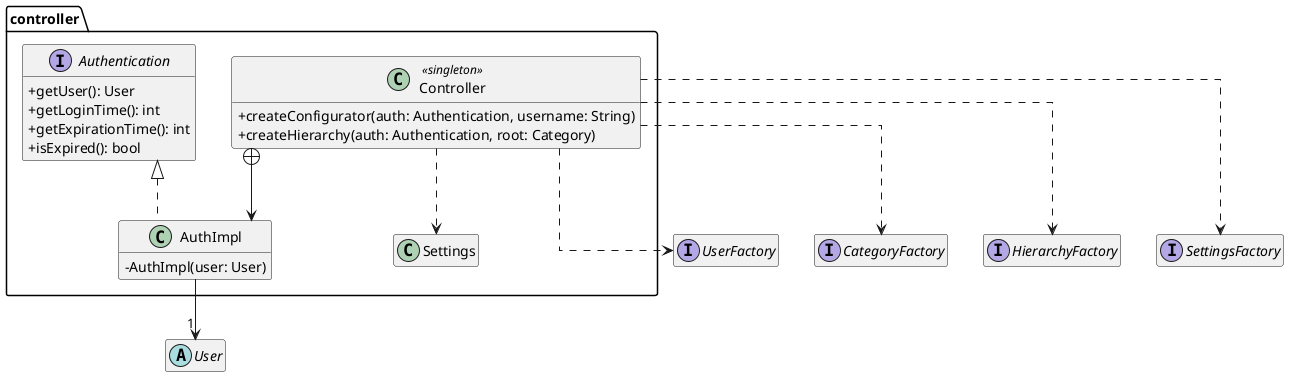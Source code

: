 @startuml

skinparam ClassAttributeIconSize 0
'skinparam groupInheritance 2
skinparam linetype ortho
hide empty members

package controller #FFFFFF {

    class Controller <<singleton>> {
        + createConfigurator(auth: Authentication, username: String)
        + createHierarchy(auth: Authentication, root: Category)
    }

    class AuthImpl implements Authentication {
        - AuthImpl(user: User)
    }

    interface Authentication {
        + getUser(): User
        + getLoginTime(): int
        + getExpirationTime(): int
        + isExpired(): bool
    }

    class Settings {}
}

abstract class User

interface UserFactory
interface CategoryFactory
interface HierarchyFactory
interface SettingsFactory

AuthImpl --> "1" User
Controller +-down-> AuthImpl

Controller ..> Settings

Controller .down.> UserFactory
Controller .down.> CategoryFactory
Controller .down.> HierarchyFactory
Controller .down.> SettingsFactory

@enduml